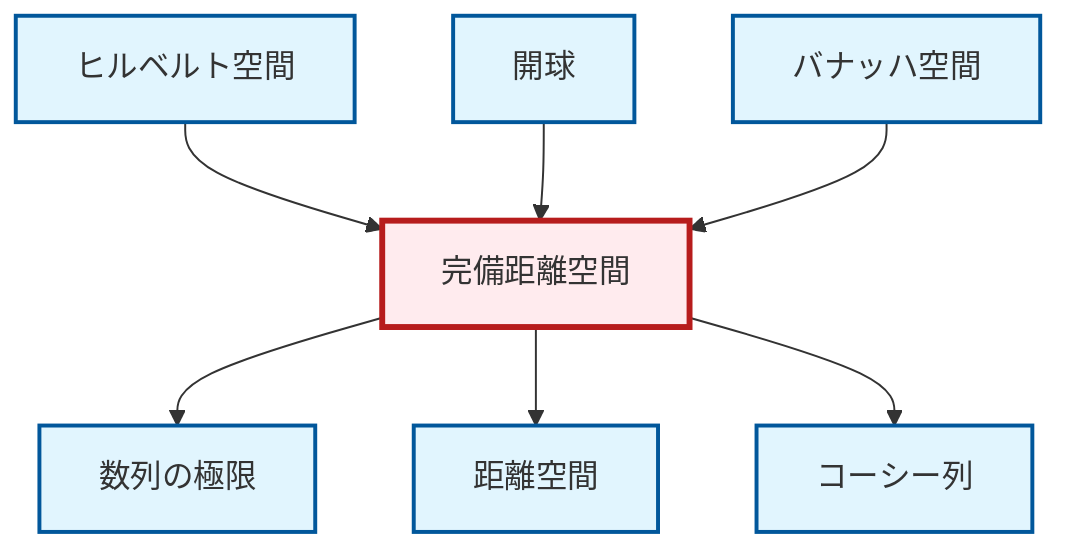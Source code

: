 graph TD
    classDef definition fill:#e1f5fe,stroke:#01579b,stroke-width:2px
    classDef theorem fill:#f3e5f5,stroke:#4a148c,stroke-width:2px
    classDef axiom fill:#fff3e0,stroke:#e65100,stroke-width:2px
    classDef example fill:#e8f5e9,stroke:#1b5e20,stroke-width:2px
    classDef current fill:#ffebee,stroke:#b71c1c,stroke-width:3px
    def-limit["数列の極限"]:::definition
    def-banach-space["バナッハ空間"]:::definition
    def-open-ball["開球"]:::definition
    def-metric-space["距離空間"]:::definition
    def-complete-metric-space["完備距離空間"]:::definition
    def-cauchy-sequence["コーシー列"]:::definition
    def-hilbert-space["ヒルベルト空間"]:::definition
    def-complete-metric-space --> def-limit
    def-hilbert-space --> def-complete-metric-space
    def-complete-metric-space --> def-metric-space
    def-open-ball --> def-complete-metric-space
    def-banach-space --> def-complete-metric-space
    def-complete-metric-space --> def-cauchy-sequence
    class def-complete-metric-space current